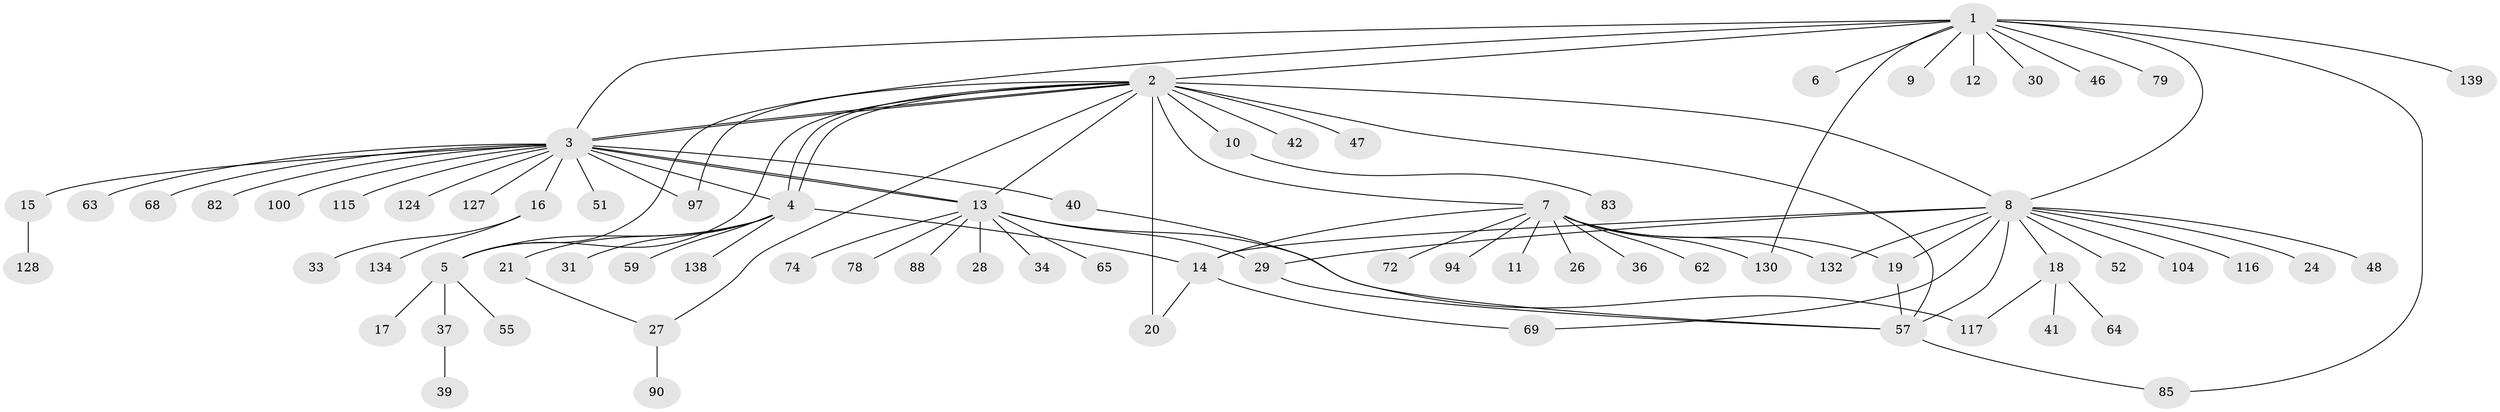 // original degree distribution, {13: 0.006711409395973154, 36: 0.006711409395973154, 19: 0.006711409395973154, 9: 0.013422818791946308, 1: 0.6040268456375839, 11: 0.013422818791946308, 15: 0.006711409395973154, 2: 0.19463087248322147, 10: 0.006711409395973154, 3: 0.10738255033557047, 4: 0.026845637583892617, 5: 0.006711409395973154}
// Generated by graph-tools (version 1.1) at 2025/14/03/09/25 04:14:25]
// undirected, 74 vertices, 98 edges
graph export_dot {
graph [start="1"]
  node [color=gray90,style=filled];
  1;
  2 [super="+67+54+61+43+103+111+92+98+101+102+106+108+114+118+125+141+145+86+35+23+56+22+49+58"];
  3 [super="+44"];
  4;
  5 [super="+32+91+45+71"];
  6;
  7;
  8;
  9;
  10;
  11;
  12;
  13;
  14 [super="+96+122+76+25+50"];
  15;
  16;
  17;
  18;
  19 [super="+38+70"];
  20;
  21 [super="+60+95"];
  24;
  26;
  27;
  28;
  29 [super="+147+87+84"];
  30;
  31 [super="+80"];
  33;
  34 [super="+129"];
  36 [super="+105"];
  37;
  39 [super="+146+136"];
  40;
  41 [super="+113"];
  42;
  46;
  47;
  48 [super="+135"];
  51 [super="+123"];
  52;
  55;
  57 [super="+77+66"];
  59;
  62 [super="+81"];
  63;
  64;
  65;
  68 [super="+119"];
  69 [super="+99"];
  72;
  74 [super="+112+89"];
  78;
  79;
  82;
  83;
  85 [super="+120"];
  88;
  90;
  94;
  97 [super="+148"];
  100;
  104 [super="+144"];
  115;
  116;
  117 [super="+121"];
  124;
  127;
  128;
  130;
  132;
  134;
  138;
  139;
  1 -- 2;
  1 -- 3;
  1 -- 5;
  1 -- 6;
  1 -- 8;
  1 -- 9;
  1 -- 12;
  1 -- 30;
  1 -- 46;
  1 -- 79;
  1 -- 85;
  1 -- 130;
  1 -- 139;
  2 -- 3;
  2 -- 3;
  2 -- 4;
  2 -- 4;
  2 -- 7;
  2 -- 8;
  2 -- 10;
  2 -- 27;
  2 -- 42;
  2 -- 47;
  2 -- 57;
  2 -- 97;
  2 -- 20 [weight=2];
  2 -- 13;
  2 -- 5;
  3 -- 4;
  3 -- 13;
  3 -- 13;
  3 -- 15;
  3 -- 16;
  3 -- 40;
  3 -- 51;
  3 -- 63;
  3 -- 68;
  3 -- 82;
  3 -- 97;
  3 -- 100;
  3 -- 115;
  3 -- 124;
  3 -- 127;
  4 -- 14;
  4 -- 21;
  4 -- 31;
  4 -- 59;
  4 -- 138;
  4 -- 5;
  5 -- 17;
  5 -- 37;
  5 -- 55;
  7 -- 11;
  7 -- 14;
  7 -- 26;
  7 -- 36;
  7 -- 62;
  7 -- 72;
  7 -- 94;
  7 -- 130;
  7 -- 132;
  7 -- 19;
  8 -- 14;
  8 -- 18;
  8 -- 19;
  8 -- 24;
  8 -- 29 [weight=2];
  8 -- 48;
  8 -- 52;
  8 -- 69;
  8 -- 104;
  8 -- 116;
  8 -- 132;
  8 -- 57;
  10 -- 83;
  13 -- 28;
  13 -- 34;
  13 -- 65;
  13 -- 74;
  13 -- 78;
  13 -- 88;
  13 -- 117;
  13 -- 29;
  14 -- 20;
  14 -- 69;
  15 -- 128;
  16 -- 33;
  16 -- 134;
  18 -- 41;
  18 -- 64;
  18 -- 117;
  19 -- 57;
  21 -- 27;
  27 -- 90;
  29 -- 57;
  37 -- 39;
  40 -- 57;
  57 -- 85;
}
